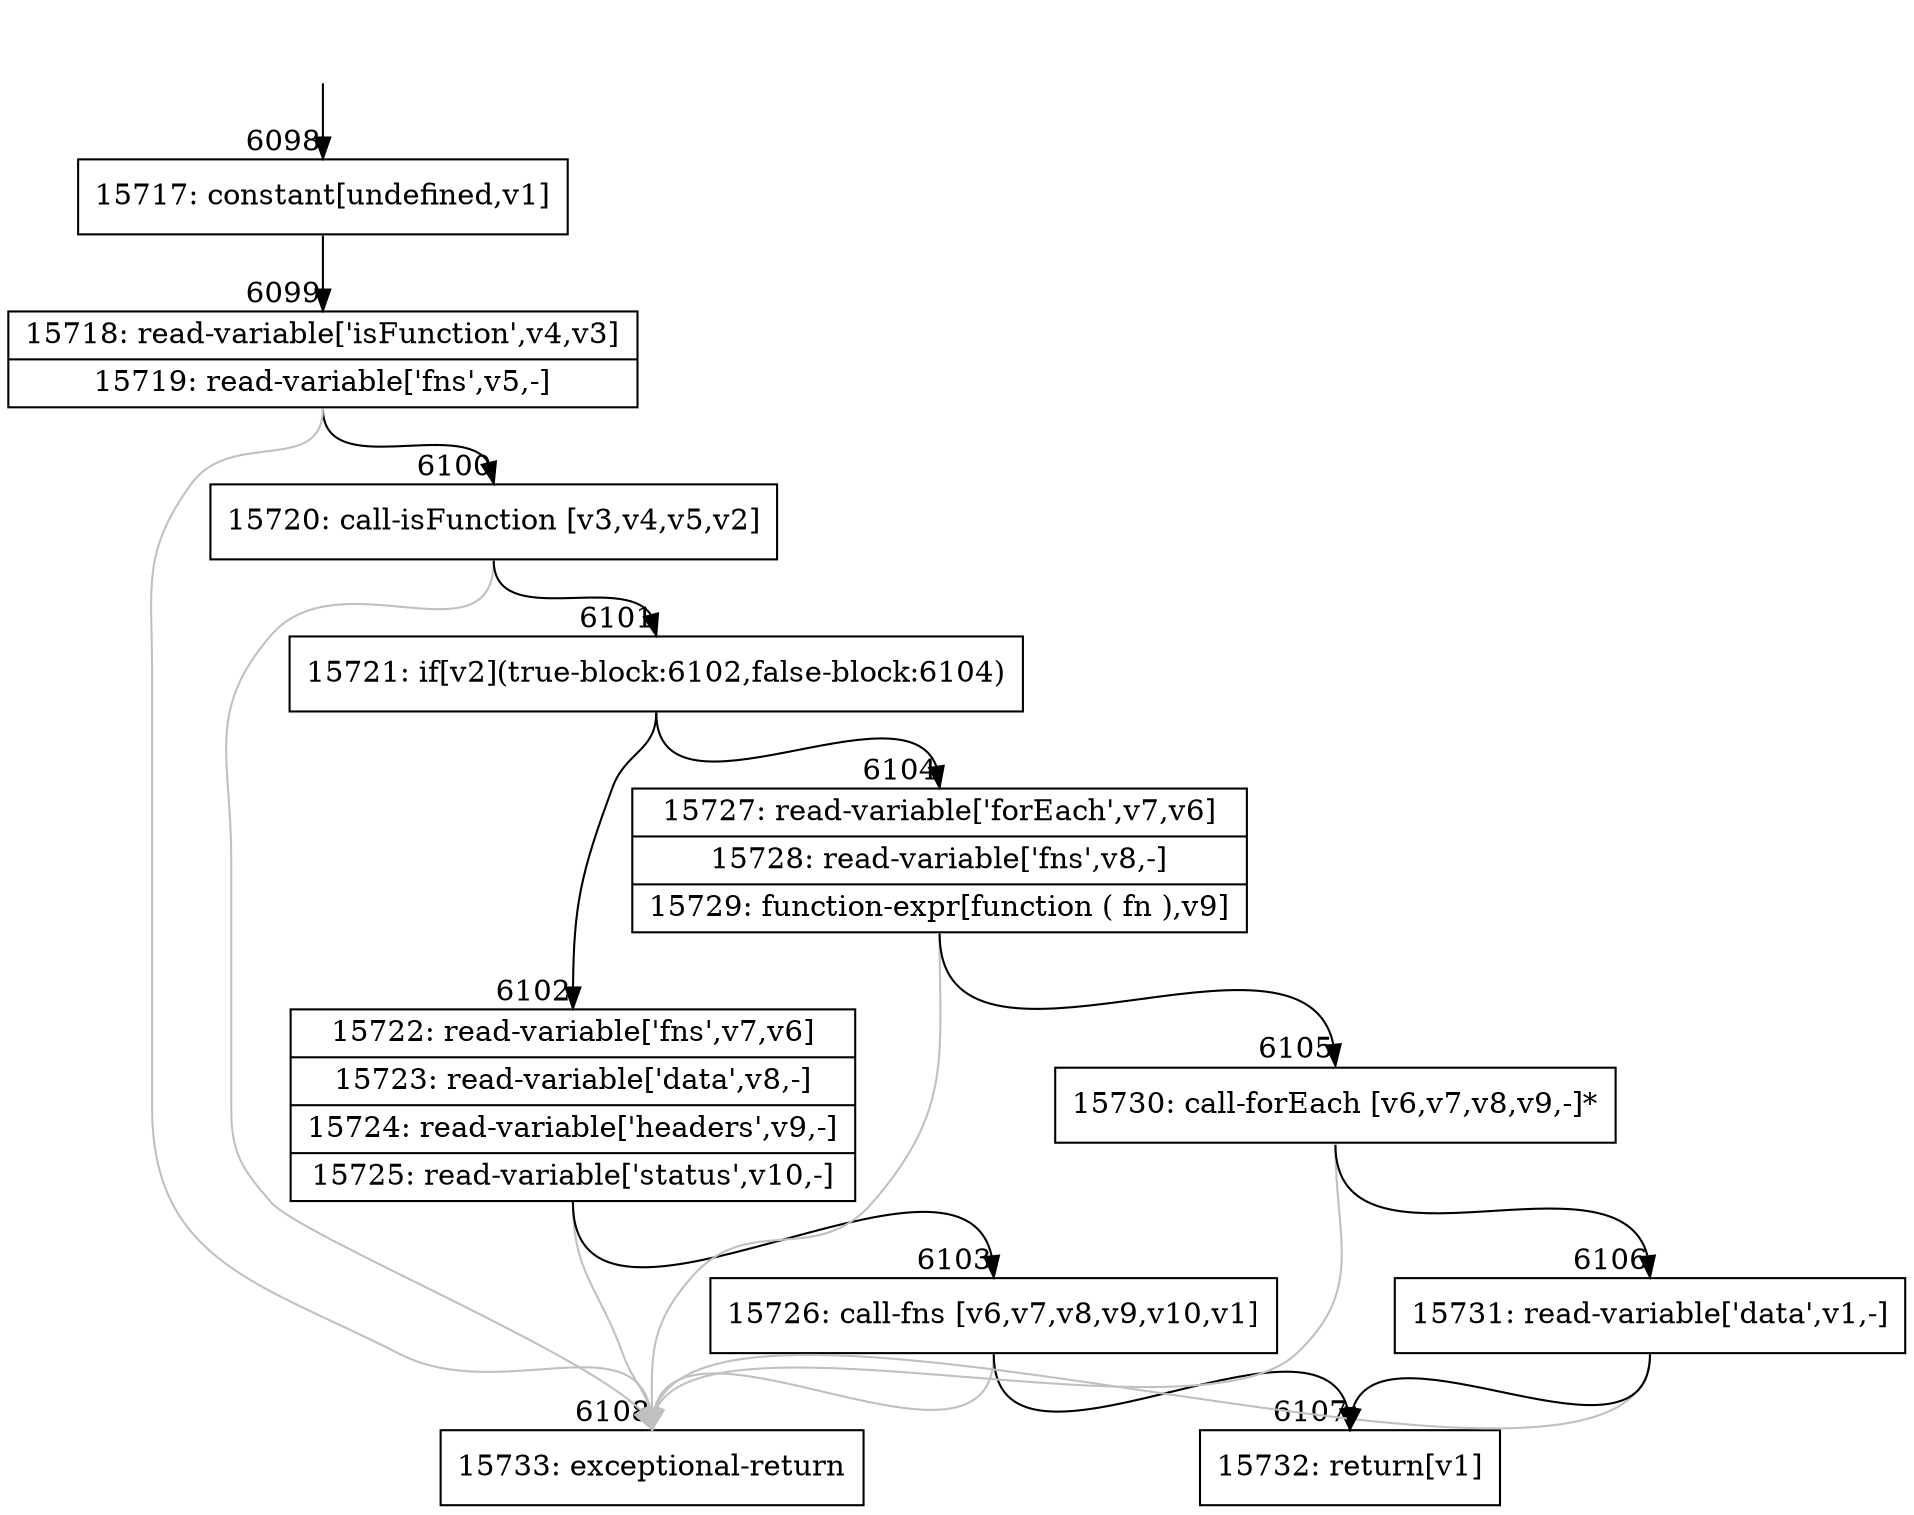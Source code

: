 digraph {
rankdir="TD"
BB_entry453[shape=none,label=""];
BB_entry453 -> BB6098 [tailport=s, headport=n, headlabel="    6098"]
BB6098 [shape=record label="{15717: constant[undefined,v1]}" ] 
BB6098 -> BB6099 [tailport=s, headport=n, headlabel="      6099"]
BB6099 [shape=record label="{15718: read-variable['isFunction',v4,v3]|15719: read-variable['fns',v5,-]}" ] 
BB6099 -> BB6100 [tailport=s, headport=n, headlabel="      6100"]
BB6099 -> BB6108 [tailport=s, headport=n, color=gray, headlabel="      6108"]
BB6100 [shape=record label="{15720: call-isFunction [v3,v4,v5,v2]}" ] 
BB6100 -> BB6101 [tailport=s, headport=n, headlabel="      6101"]
BB6100 -> BB6108 [tailport=s, headport=n, color=gray]
BB6101 [shape=record label="{15721: if[v2](true-block:6102,false-block:6104)}" ] 
BB6101 -> BB6102 [tailport=s, headport=n, headlabel="      6102"]
BB6101 -> BB6104 [tailport=s, headport=n, headlabel="      6104"]
BB6102 [shape=record label="{15722: read-variable['fns',v7,v6]|15723: read-variable['data',v8,-]|15724: read-variable['headers',v9,-]|15725: read-variable['status',v10,-]}" ] 
BB6102 -> BB6103 [tailport=s, headport=n, headlabel="      6103"]
BB6102 -> BB6108 [tailport=s, headport=n, color=gray]
BB6103 [shape=record label="{15726: call-fns [v6,v7,v8,v9,v10,v1]}" ] 
BB6103 -> BB6107 [tailport=s, headport=n, headlabel="      6107"]
BB6103 -> BB6108 [tailport=s, headport=n, color=gray]
BB6104 [shape=record label="{15727: read-variable['forEach',v7,v6]|15728: read-variable['fns',v8,-]|15729: function-expr[function ( fn ),v9]}" ] 
BB6104 -> BB6105 [tailport=s, headport=n, headlabel="      6105"]
BB6104 -> BB6108 [tailport=s, headport=n, color=gray]
BB6105 [shape=record label="{15730: call-forEach [v6,v7,v8,v9,-]*}" ] 
BB6105 -> BB6106 [tailport=s, headport=n, headlabel="      6106"]
BB6105 -> BB6108 [tailport=s, headport=n, color=gray]
BB6106 [shape=record label="{15731: read-variable['data',v1,-]}" ] 
BB6106 -> BB6107 [tailport=s, headport=n]
BB6106 -> BB6108 [tailport=s, headport=n, color=gray]
BB6107 [shape=record label="{15732: return[v1]}" ] 
BB6108 [shape=record label="{15733: exceptional-return}" ] 
//#$~ 9344
}

